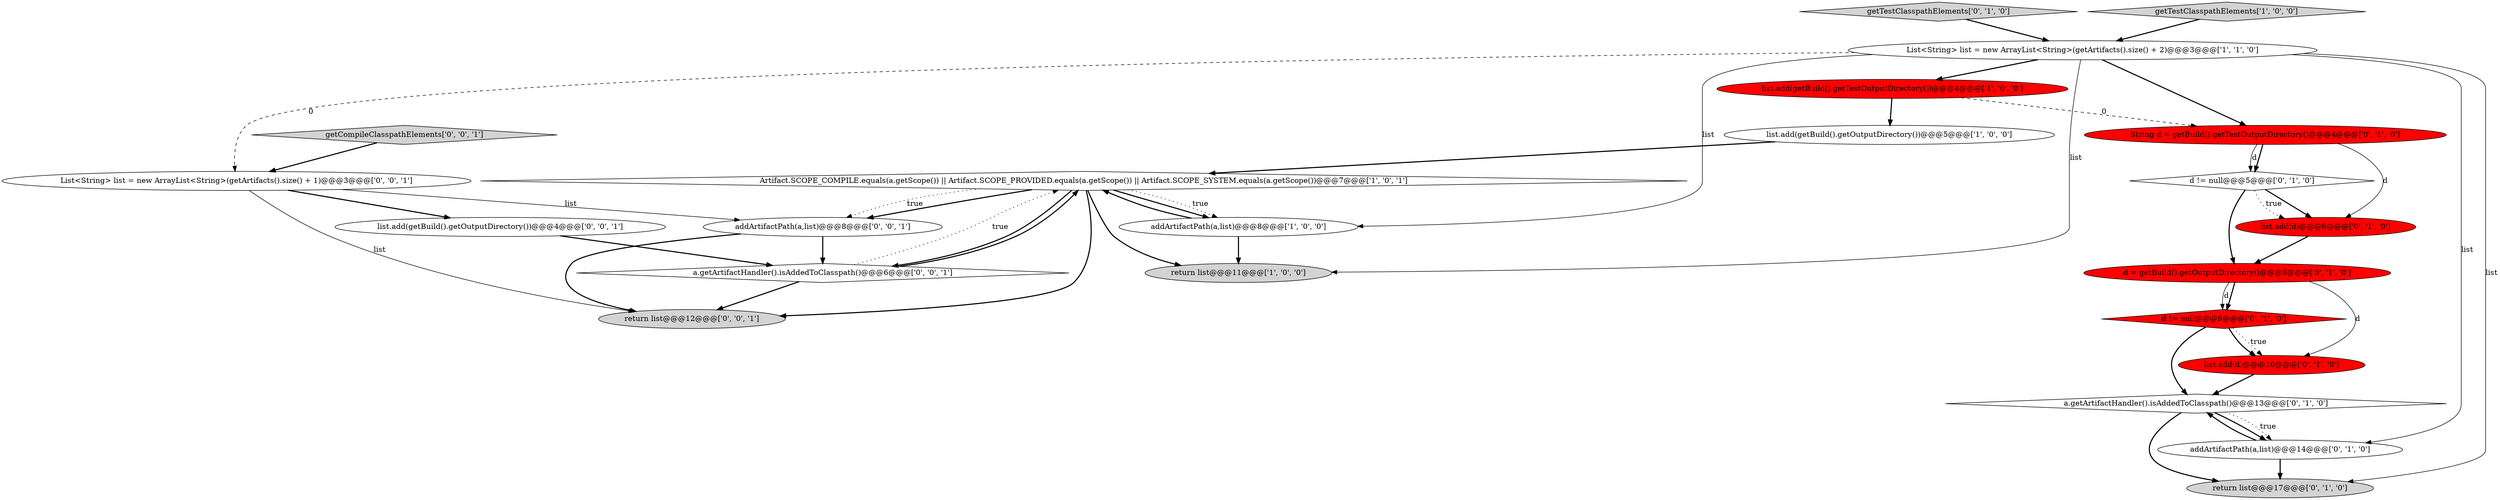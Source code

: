 digraph {
2 [style = filled, label = "return list@@@11@@@['1', '0', '0']", fillcolor = lightgray, shape = ellipse image = "AAA0AAABBB1BBB"];
10 [style = filled, label = "return list@@@17@@@['0', '1', '0']", fillcolor = lightgray, shape = ellipse image = "AAA0AAABBB2BBB"];
18 [style = filled, label = "getCompileClasspathElements['0', '0', '1']", fillcolor = lightgray, shape = diamond image = "AAA0AAABBB3BBB"];
1 [style = filled, label = "list.add(getBuild().getTestOutputDirectory())@@@4@@@['1', '0', '0']", fillcolor = red, shape = ellipse image = "AAA1AAABBB1BBB"];
0 [style = filled, label = "List<String> list = new ArrayList<String>(getArtifacts().size() + 2)@@@3@@@['1', '1', '0']", fillcolor = white, shape = ellipse image = "AAA0AAABBB1BBB"];
19 [style = filled, label = "list.add(getBuild().getOutputDirectory())@@@4@@@['0', '0', '1']", fillcolor = white, shape = ellipse image = "AAA0AAABBB3BBB"];
9 [style = filled, label = "addArtifactPath(a,list)@@@14@@@['0', '1', '0']", fillcolor = white, shape = ellipse image = "AAA0AAABBB2BBB"];
4 [style = filled, label = "Artifact.SCOPE_COMPILE.equals(a.getScope()) || Artifact.SCOPE_PROVIDED.equals(a.getScope()) || Artifact.SCOPE_SYSTEM.equals(a.getScope())@@@7@@@['1', '0', '1']", fillcolor = white, shape = diamond image = "AAA0AAABBB1BBB"];
13 [style = filled, label = "getTestClasspathElements['0', '1', '0']", fillcolor = lightgray, shape = diamond image = "AAA0AAABBB2BBB"];
21 [style = filled, label = "return list@@@12@@@['0', '0', '1']", fillcolor = lightgray, shape = ellipse image = "AAA0AAABBB3BBB"];
20 [style = filled, label = "a.getArtifactHandler().isAddedToClasspath()@@@6@@@['0', '0', '1']", fillcolor = white, shape = diamond image = "AAA0AAABBB3BBB"];
12 [style = filled, label = "d = getBuild().getOutputDirectory()@@@8@@@['0', '1', '0']", fillcolor = red, shape = ellipse image = "AAA1AAABBB2BBB"];
5 [style = filled, label = "getTestClasspathElements['1', '0', '0']", fillcolor = lightgray, shape = diamond image = "AAA0AAABBB1BBB"];
17 [style = filled, label = "addArtifactPath(a,list)@@@8@@@['0', '0', '1']", fillcolor = white, shape = ellipse image = "AAA0AAABBB3BBB"];
3 [style = filled, label = "addArtifactPath(a,list)@@@8@@@['1', '0', '0']", fillcolor = white, shape = ellipse image = "AAA0AAABBB1BBB"];
6 [style = filled, label = "list.add(getBuild().getOutputDirectory())@@@5@@@['1', '0', '0']", fillcolor = white, shape = ellipse image = "AAA0AAABBB1BBB"];
16 [style = filled, label = "d != null@@@5@@@['0', '1', '0']", fillcolor = white, shape = diamond image = "AAA0AAABBB2BBB"];
8 [style = filled, label = "a.getArtifactHandler().isAddedToClasspath()@@@13@@@['0', '1', '0']", fillcolor = white, shape = diamond image = "AAA0AAABBB2BBB"];
22 [style = filled, label = "List<String> list = new ArrayList<String>(getArtifacts().size() + 1)@@@3@@@['0', '0', '1']", fillcolor = white, shape = ellipse image = "AAA0AAABBB3BBB"];
14 [style = filled, label = "d != null@@@9@@@['0', '1', '0']", fillcolor = red, shape = diamond image = "AAA1AAABBB2BBB"];
11 [style = filled, label = "String d = getBuild().getTestOutputDirectory()@@@4@@@['0', '1', '0']", fillcolor = red, shape = ellipse image = "AAA1AAABBB2BBB"];
7 [style = filled, label = "list.add(d)@@@6@@@['0', '1', '0']", fillcolor = red, shape = ellipse image = "AAA1AAABBB2BBB"];
15 [style = filled, label = "list.add(d)@@@10@@@['0', '1', '0']", fillcolor = red, shape = ellipse image = "AAA1AAABBB2BBB"];
11->16 [style = bold, label=""];
4->3 [style = bold, label=""];
8->10 [style = bold, label=""];
0->3 [style = solid, label="list"];
0->10 [style = solid, label="list"];
4->17 [style = bold, label=""];
22->19 [style = bold, label=""];
7->12 [style = bold, label=""];
19->20 [style = bold, label=""];
16->7 [style = bold, label=""];
4->21 [style = bold, label=""];
0->11 [style = bold, label=""];
0->9 [style = solid, label="list"];
4->2 [style = bold, label=""];
9->10 [style = bold, label=""];
22->17 [style = solid, label="list"];
9->8 [style = bold, label=""];
3->4 [style = bold, label=""];
0->22 [style = dashed, label="0"];
22->21 [style = solid, label="list"];
20->4 [style = bold, label=""];
20->21 [style = bold, label=""];
16->7 [style = dotted, label="true"];
6->4 [style = bold, label=""];
14->15 [style = dotted, label="true"];
1->6 [style = bold, label=""];
18->22 [style = bold, label=""];
4->3 [style = dotted, label="true"];
3->2 [style = bold, label=""];
5->0 [style = bold, label=""];
20->4 [style = dotted, label="true"];
1->11 [style = dashed, label="0"];
0->1 [style = bold, label=""];
12->14 [style = bold, label=""];
8->9 [style = bold, label=""];
4->20 [style = bold, label=""];
12->14 [style = solid, label="d"];
14->15 [style = bold, label=""];
14->8 [style = bold, label=""];
11->16 [style = solid, label="d"];
8->9 [style = dotted, label="true"];
0->2 [style = solid, label="list"];
4->17 [style = dotted, label="true"];
16->12 [style = bold, label=""];
17->21 [style = bold, label=""];
15->8 [style = bold, label=""];
11->7 [style = solid, label="d"];
12->15 [style = solid, label="d"];
13->0 [style = bold, label=""];
17->20 [style = bold, label=""];
}

